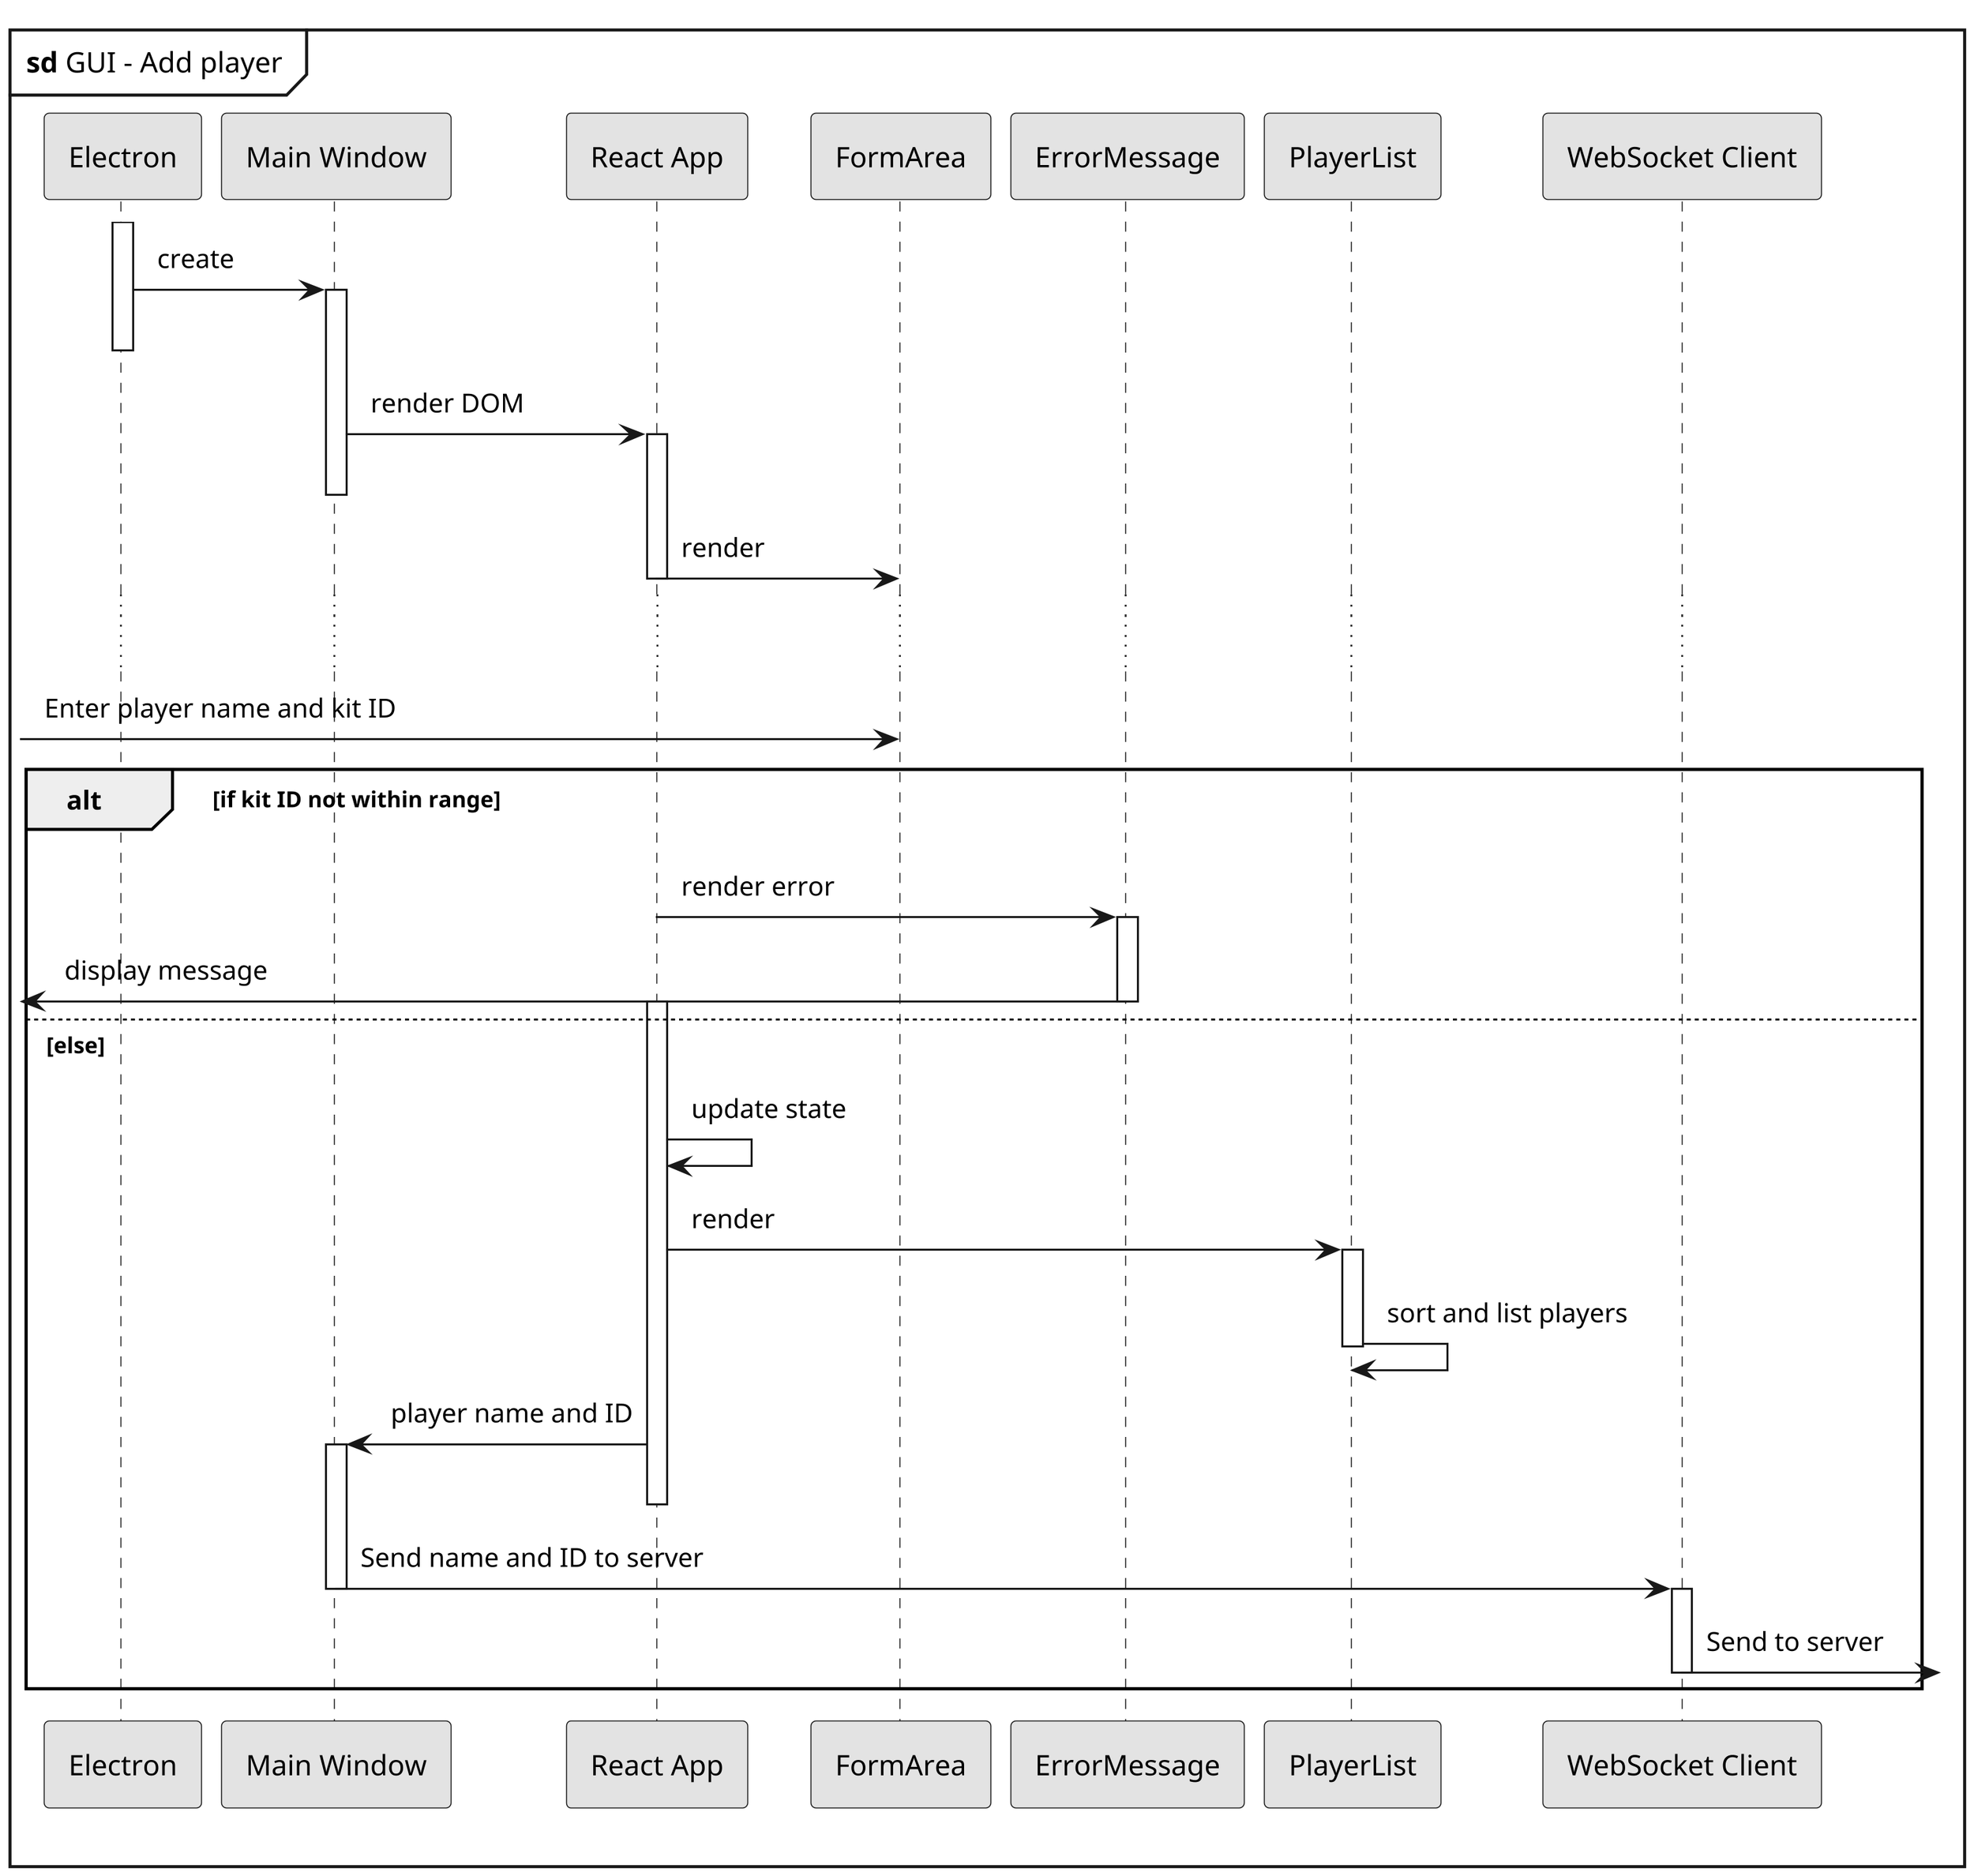 @startuml GUIsdAddPlayer

skinparam {
    monochrome true
    dpi 300
    padding 5
    packageStyle rectangle
    packageStyle frame
    shadowing false
}

mainframe **sd** GUI - Add player

    participant Electron
    participant "Main Window" as main
    participant "React App" as react
    participant "FormArea" as form
    participant "ErrorMessage" as error
    participant "PlayerList" as players
    participant "WebSocket Client" as ws

    activate Electron
    Electron -> main++: create
    deactivate Electron
    main -> react++: render DOM
    deactivate main
    react -> form--: render
    ...
    [->form: Enter player name and kit ID

    alt if kit ID not within range
        react -> error++: render error
        [<-error: display message
        deactivate error
    else else
        activate react
        react -> react: update state
        react -> players++: render
        players -> players--: sort and list players
        react -> main++: player name and ID
        deactivate react
        main -> ws: Send name and ID to server
        deactivate main
        activate ws
        ws ->]: Send to server
        deactivate ws
    end

@enduml